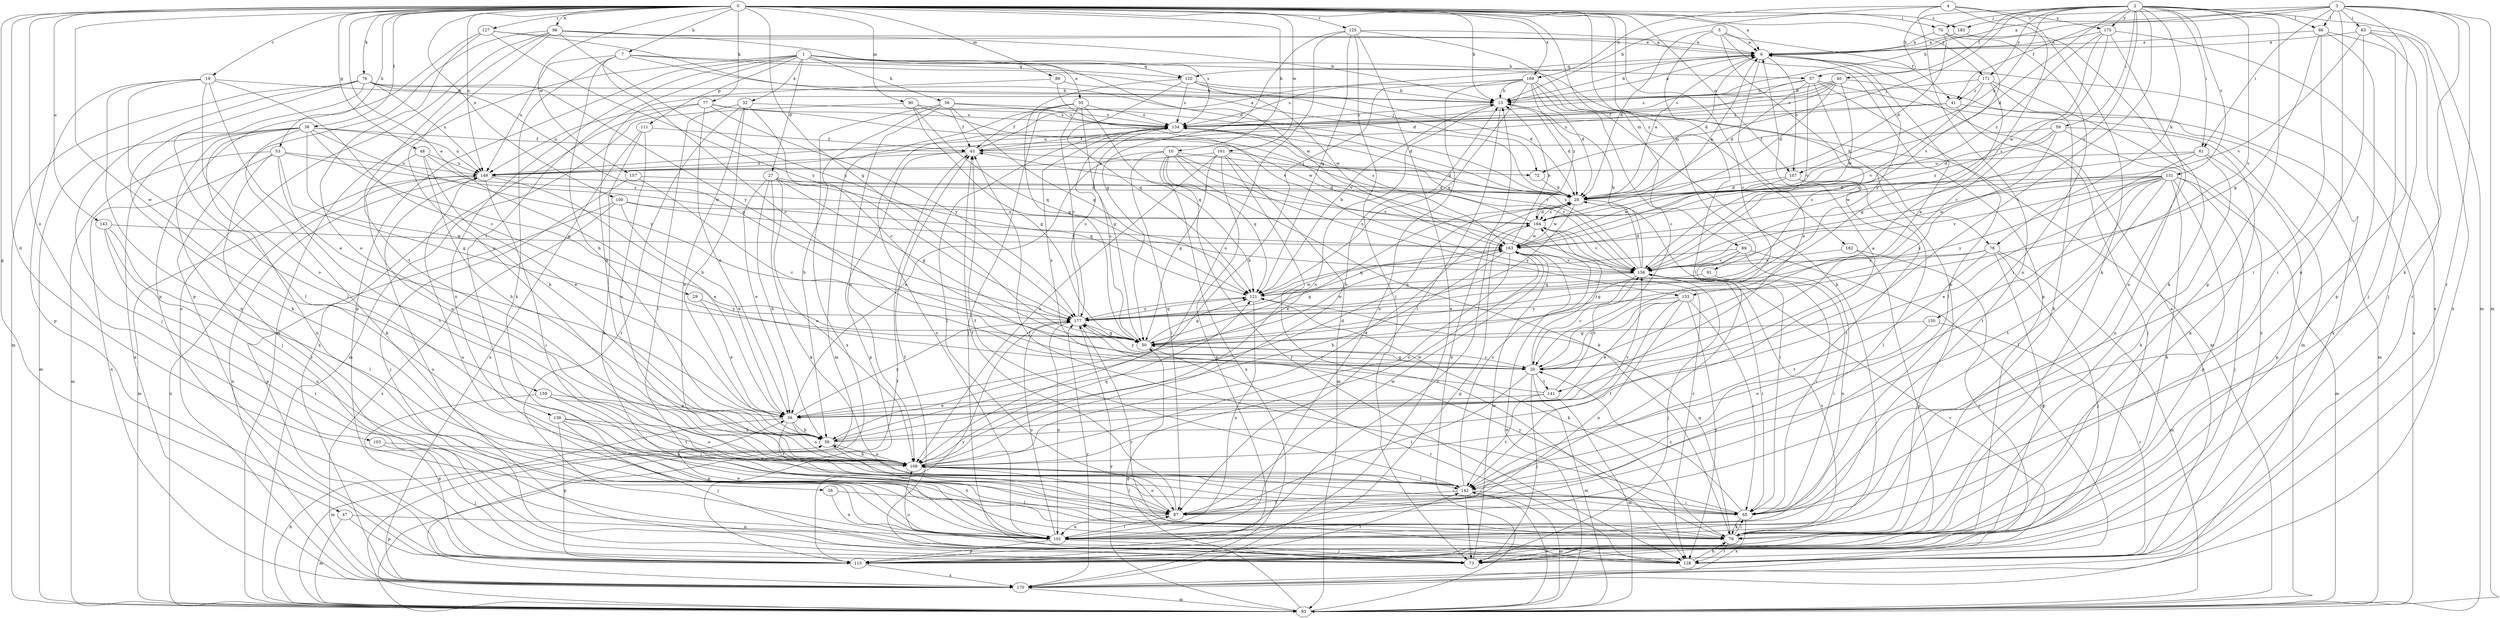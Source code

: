 strict digraph  {
0;
1;
2;
3;
4;
5;
6;
7;
10;
13;
19;
20;
26;
27;
28;
29;
32;
35;
36;
38;
40;
41;
43;
47;
48;
50;
53;
56;
57;
58;
59;
61;
63;
65;
70;
72;
73;
76;
77;
78;
79;
86;
87;
88;
89;
90;
91;
93;
96;
100;
101;
103;
107;
108;
111;
115;
120;
121;
125;
127;
128;
133;
134;
138;
141;
142;
143;
149;
150;
151;
156;
157;
159;
161;
163;
169;
170;
171;
175;
177;
182;
183;
184;
0 -> 6  [label=a];
0 -> 7  [label=b];
0 -> 10  [label=b];
0 -> 13  [label=b];
0 -> 19  [label=c];
0 -> 20  [label=c];
0 -> 26  [label=d];
0 -> 29  [label=e];
0 -> 38  [label=f];
0 -> 47  [label=g];
0 -> 48  [label=g];
0 -> 50  [label=g];
0 -> 53  [label=h];
0 -> 70  [label=j];
0 -> 76  [label=k];
0 -> 77  [label=k];
0 -> 88  [label=m];
0 -> 89  [label=m];
0 -> 90  [label=m];
0 -> 91  [label=m];
0 -> 96  [label=n];
0 -> 100  [label=n];
0 -> 103  [label=o];
0 -> 107  [label=o];
0 -> 125  [label=r];
0 -> 127  [label=r];
0 -> 143  [label=u];
0 -> 149  [label=u];
0 -> 157  [label=w];
0 -> 159  [label=w];
0 -> 161  [label=w];
0 -> 169  [label=x];
0 -> 171  [label=y];
0 -> 182  [label=z];
0 -> 183  [label=z];
1 -> 27  [label=d];
1 -> 32  [label=e];
1 -> 35  [label=e];
1 -> 56  [label=h];
1 -> 57  [label=h];
1 -> 78  [label=k];
1 -> 93  [label=m];
1 -> 101  [label=n];
1 -> 111  [label=p];
1 -> 115  [label=p];
1 -> 120  [label=q];
1 -> 138  [label=t];
1 -> 163  [label=w];
2 -> 28  [label=d];
2 -> 40  [label=f];
2 -> 57  [label=h];
2 -> 59  [label=i];
2 -> 61  [label=i];
2 -> 70  [label=j];
2 -> 72  [label=j];
2 -> 78  [label=k];
2 -> 86  [label=l];
2 -> 93  [label=m];
2 -> 107  [label=o];
2 -> 115  [label=p];
2 -> 141  [label=t];
2 -> 150  [label=v];
2 -> 151  [label=v];
2 -> 156  [label=v];
2 -> 171  [label=y];
2 -> 175  [label=y];
3 -> 6  [label=a];
3 -> 13  [label=b];
3 -> 41  [label=f];
3 -> 61  [label=i];
3 -> 63  [label=i];
3 -> 65  [label=i];
3 -> 79  [label=k];
3 -> 86  [label=l];
3 -> 93  [label=m];
3 -> 101  [label=n];
3 -> 128  [label=r];
3 -> 183  [label=z];
4 -> 13  [label=b];
4 -> 79  [label=k];
4 -> 101  [label=n];
4 -> 133  [label=s];
4 -> 169  [label=x];
4 -> 175  [label=y];
5 -> 6  [label=a];
5 -> 28  [label=d];
5 -> 41  [label=f];
5 -> 79  [label=k];
5 -> 87  [label=l];
5 -> 115  [label=p];
6 -> 13  [label=b];
6 -> 28  [label=d];
6 -> 36  [label=e];
6 -> 107  [label=o];
6 -> 120  [label=q];
6 -> 177  [label=y];
7 -> 20  [label=c];
7 -> 28  [label=d];
7 -> 58  [label=h];
7 -> 72  [label=j];
7 -> 79  [label=k];
7 -> 120  [label=q];
7 -> 149  [label=u];
10 -> 36  [label=e];
10 -> 72  [label=j];
10 -> 79  [label=k];
10 -> 87  [label=l];
10 -> 121  [label=q];
10 -> 128  [label=r];
10 -> 133  [label=s];
10 -> 156  [label=v];
10 -> 170  [label=x];
13 -> 6  [label=a];
13 -> 28  [label=d];
13 -> 87  [label=l];
13 -> 108  [label=o];
13 -> 134  [label=s];
19 -> 13  [label=b];
19 -> 20  [label=c];
19 -> 36  [label=e];
19 -> 65  [label=i];
19 -> 101  [label=n];
19 -> 108  [label=o];
19 -> 115  [label=p];
20 -> 6  [label=a];
20 -> 50  [label=g];
20 -> 73  [label=j];
20 -> 87  [label=l];
20 -> 93  [label=m];
20 -> 141  [label=t];
20 -> 177  [label=y];
20 -> 184  [label=z];
26 -> 87  [label=l];
26 -> 101  [label=n];
27 -> 28  [label=d];
27 -> 36  [label=e];
27 -> 50  [label=g];
27 -> 58  [label=h];
27 -> 79  [label=k];
27 -> 108  [label=o];
27 -> 121  [label=q];
28 -> 6  [label=a];
28 -> 36  [label=e];
28 -> 65  [label=i];
28 -> 163  [label=w];
28 -> 177  [label=y];
28 -> 184  [label=z];
29 -> 36  [label=e];
29 -> 177  [label=y];
32 -> 20  [label=c];
32 -> 58  [label=h];
32 -> 87  [label=l];
32 -> 108  [label=o];
32 -> 128  [label=r];
32 -> 134  [label=s];
35 -> 43  [label=f];
35 -> 50  [label=g];
35 -> 73  [label=j];
35 -> 93  [label=m];
35 -> 121  [label=q];
35 -> 134  [label=s];
35 -> 177  [label=y];
36 -> 58  [label=h];
36 -> 93  [label=m];
36 -> 108  [label=o];
36 -> 142  [label=t];
36 -> 177  [label=y];
38 -> 43  [label=f];
38 -> 50  [label=g];
38 -> 58  [label=h];
38 -> 73  [label=j];
38 -> 79  [label=k];
38 -> 93  [label=m];
38 -> 101  [label=n];
38 -> 149  [label=u];
38 -> 170  [label=x];
38 -> 177  [label=y];
40 -> 13  [label=b];
40 -> 28  [label=d];
40 -> 43  [label=f];
40 -> 134  [label=s];
40 -> 149  [label=u];
40 -> 163  [label=w];
40 -> 170  [label=x];
41 -> 73  [label=j];
41 -> 93  [label=m];
41 -> 134  [label=s];
41 -> 149  [label=u];
43 -> 6  [label=a];
43 -> 28  [label=d];
43 -> 115  [label=p];
43 -> 149  [label=u];
47 -> 93  [label=m];
47 -> 101  [label=n];
47 -> 115  [label=p];
48 -> 36  [label=e];
48 -> 58  [label=h];
48 -> 108  [label=o];
48 -> 149  [label=u];
48 -> 184  [label=z];
50 -> 20  [label=c];
50 -> 121  [label=q];
50 -> 128  [label=r];
50 -> 134  [label=s];
50 -> 163  [label=w];
53 -> 50  [label=g];
53 -> 93  [label=m];
53 -> 128  [label=r];
53 -> 142  [label=t];
53 -> 149  [label=u];
53 -> 163  [label=w];
53 -> 170  [label=x];
56 -> 28  [label=d];
56 -> 43  [label=f];
56 -> 58  [label=h];
56 -> 108  [label=o];
56 -> 121  [label=q];
56 -> 134  [label=s];
56 -> 170  [label=x];
57 -> 13  [label=b];
57 -> 28  [label=d];
57 -> 87  [label=l];
57 -> 93  [label=m];
57 -> 121  [label=q];
57 -> 134  [label=s];
57 -> 156  [label=v];
58 -> 6  [label=a];
58 -> 28  [label=d];
58 -> 101  [label=n];
58 -> 108  [label=o];
58 -> 156  [label=v];
59 -> 20  [label=c];
59 -> 28  [label=d];
59 -> 43  [label=f];
59 -> 79  [label=k];
59 -> 101  [label=n];
59 -> 184  [label=z];
61 -> 79  [label=k];
61 -> 115  [label=p];
61 -> 142  [label=t];
61 -> 149  [label=u];
61 -> 163  [label=w];
63 -> 6  [label=a];
63 -> 65  [label=i];
63 -> 73  [label=j];
63 -> 128  [label=r];
63 -> 156  [label=v];
63 -> 170  [label=x];
65 -> 20  [label=c];
65 -> 43  [label=f];
65 -> 79  [label=k];
65 -> 170  [label=x];
70 -> 6  [label=a];
70 -> 28  [label=d];
70 -> 65  [label=i];
70 -> 156  [label=v];
72 -> 28  [label=d];
73 -> 43  [label=f];
73 -> 149  [label=u];
73 -> 163  [label=w];
76 -> 13  [label=b];
76 -> 50  [label=g];
76 -> 73  [label=j];
76 -> 79  [label=k];
76 -> 87  [label=l];
76 -> 93  [label=m];
76 -> 149  [label=u];
76 -> 177  [label=y];
77 -> 36  [label=e];
77 -> 134  [label=s];
77 -> 149  [label=u];
77 -> 163  [label=w];
77 -> 170  [label=x];
77 -> 177  [label=y];
78 -> 50  [label=g];
78 -> 73  [label=j];
78 -> 93  [label=m];
78 -> 115  [label=p];
78 -> 142  [label=t];
78 -> 156  [label=v];
79 -> 65  [label=i];
79 -> 121  [label=q];
79 -> 128  [label=r];
79 -> 149  [label=u];
79 -> 156  [label=v];
79 -> 177  [label=y];
86 -> 6  [label=a];
86 -> 50  [label=g];
86 -> 65  [label=i];
86 -> 73  [label=j];
86 -> 115  [label=p];
87 -> 43  [label=f];
87 -> 101  [label=n];
87 -> 108  [label=o];
87 -> 163  [label=w];
88 -> 13  [label=b];
88 -> 58  [label=h];
88 -> 156  [label=v];
89 -> 65  [label=i];
89 -> 101  [label=n];
89 -> 121  [label=q];
89 -> 128  [label=r];
89 -> 156  [label=v];
90 -> 50  [label=g];
90 -> 93  [label=m];
90 -> 121  [label=q];
90 -> 134  [label=s];
90 -> 156  [label=v];
91 -> 65  [label=i];
91 -> 121  [label=q];
93 -> 6  [label=a];
93 -> 13  [label=b];
93 -> 43  [label=f];
93 -> 50  [label=g];
93 -> 58  [label=h];
93 -> 142  [label=t];
93 -> 149  [label=u];
93 -> 163  [label=w];
93 -> 177  [label=y];
96 -> 6  [label=a];
96 -> 13  [label=b];
96 -> 108  [label=o];
96 -> 115  [label=p];
96 -> 134  [label=s];
96 -> 142  [label=t];
96 -> 170  [label=x];
96 -> 177  [label=y];
100 -> 36  [label=e];
100 -> 115  [label=p];
100 -> 156  [label=v];
100 -> 170  [label=x];
100 -> 184  [label=z];
101 -> 36  [label=e];
101 -> 73  [label=j];
101 -> 87  [label=l];
101 -> 115  [label=p];
101 -> 134  [label=s];
101 -> 177  [label=y];
101 -> 184  [label=z];
103 -> 73  [label=j];
103 -> 108  [label=o];
107 -> 28  [label=d];
107 -> 87  [label=l];
107 -> 142  [label=t];
107 -> 163  [label=w];
108 -> 13  [label=b];
108 -> 28  [label=d];
108 -> 58  [label=h];
108 -> 65  [label=i];
108 -> 87  [label=l];
108 -> 121  [label=q];
108 -> 142  [label=t];
108 -> 163  [label=w];
111 -> 43  [label=f];
111 -> 79  [label=k];
111 -> 108  [label=o];
111 -> 170  [label=x];
115 -> 142  [label=t];
115 -> 170  [label=x];
115 -> 177  [label=y];
120 -> 13  [label=b];
120 -> 28  [label=d];
120 -> 50  [label=g];
120 -> 121  [label=q];
120 -> 134  [label=s];
120 -> 163  [label=w];
121 -> 13  [label=b];
121 -> 79  [label=k];
121 -> 101  [label=n];
121 -> 177  [label=y];
125 -> 6  [label=a];
125 -> 50  [label=g];
125 -> 73  [label=j];
125 -> 79  [label=k];
125 -> 108  [label=o];
125 -> 121  [label=q];
125 -> 170  [label=x];
127 -> 6  [label=a];
127 -> 28  [label=d];
127 -> 108  [label=o];
127 -> 115  [label=p];
127 -> 177  [label=y];
128 -> 6  [label=a];
128 -> 79  [label=k];
128 -> 108  [label=o];
128 -> 156  [label=v];
133 -> 20  [label=c];
133 -> 36  [label=e];
133 -> 65  [label=i];
133 -> 101  [label=n];
133 -> 128  [label=r];
133 -> 142  [label=t];
133 -> 177  [label=y];
134 -> 43  [label=f];
134 -> 87  [label=l];
134 -> 156  [label=v];
138 -> 58  [label=h];
138 -> 73  [label=j];
138 -> 101  [label=n];
138 -> 108  [label=o];
138 -> 115  [label=p];
141 -> 36  [label=e];
141 -> 93  [label=m];
141 -> 134  [label=s];
141 -> 142  [label=t];
141 -> 156  [label=v];
142 -> 43  [label=f];
142 -> 65  [label=i];
142 -> 73  [label=j];
142 -> 87  [label=l];
142 -> 93  [label=m];
142 -> 184  [label=z];
143 -> 87  [label=l];
143 -> 101  [label=n];
143 -> 128  [label=r];
143 -> 163  [label=w];
149 -> 28  [label=d];
149 -> 36  [label=e];
149 -> 65  [label=i];
149 -> 93  [label=m];
149 -> 170  [label=x];
150 -> 50  [label=g];
150 -> 108  [label=o];
150 -> 128  [label=r];
151 -> 28  [label=d];
151 -> 36  [label=e];
151 -> 73  [label=j];
151 -> 79  [label=k];
151 -> 87  [label=l];
151 -> 93  [label=m];
151 -> 115  [label=p];
151 -> 142  [label=t];
151 -> 156  [label=v];
151 -> 163  [label=w];
151 -> 177  [label=y];
151 -> 184  [label=z];
156 -> 13  [label=b];
156 -> 20  [label=c];
156 -> 28  [label=d];
156 -> 65  [label=i];
156 -> 73  [label=j];
156 -> 121  [label=q];
156 -> 134  [label=s];
157 -> 20  [label=c];
157 -> 28  [label=d];
157 -> 73  [label=j];
159 -> 36  [label=e];
159 -> 65  [label=i];
159 -> 115  [label=p];
159 -> 142  [label=t];
161 -> 50  [label=g];
161 -> 93  [label=m];
161 -> 108  [label=o];
161 -> 115  [label=p];
161 -> 128  [label=r];
161 -> 149  [label=u];
161 -> 156  [label=v];
163 -> 13  [label=b];
163 -> 50  [label=g];
163 -> 58  [label=h];
163 -> 108  [label=o];
163 -> 156  [label=v];
169 -> 13  [label=b];
169 -> 20  [label=c];
169 -> 28  [label=d];
169 -> 58  [label=h];
169 -> 93  [label=m];
169 -> 101  [label=n];
169 -> 121  [label=q];
169 -> 134  [label=s];
169 -> 184  [label=z];
170 -> 93  [label=m];
170 -> 177  [label=y];
171 -> 50  [label=g];
171 -> 79  [label=k];
171 -> 134  [label=s];
171 -> 156  [label=v];
171 -> 170  [label=x];
171 -> 41  [label=z];
175 -> 6  [label=a];
175 -> 20  [label=c];
175 -> 101  [label=n];
175 -> 163  [label=w];
175 -> 170  [label=x];
175 -> 184  [label=z];
177 -> 50  [label=g];
177 -> 101  [label=n];
177 -> 121  [label=q];
177 -> 128  [label=r];
177 -> 134  [label=s];
177 -> 163  [label=w];
182 -> 73  [label=j];
182 -> 115  [label=p];
182 -> 156  [label=v];
183 -> 6  [label=a];
183 -> 79  [label=k];
184 -> 6  [label=a];
184 -> 28  [label=d];
184 -> 43  [label=f];
184 -> 115  [label=p];
184 -> 128  [label=r];
184 -> 134  [label=s];
184 -> 156  [label=v];
184 -> 163  [label=w];
}
